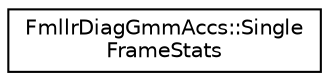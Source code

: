 digraph "Graphical Class Hierarchy"
{
  edge [fontname="Helvetica",fontsize="10",labelfontname="Helvetica",labelfontsize="10"];
  node [fontname="Helvetica",fontsize="10",shape=record];
  rankdir="LR";
  Node0 [label="FmllrDiagGmmAccs::Single\lFrameStats",height=0.2,width=0.4,color="black", fillcolor="white", style="filled",URL="$structkaldi_1_1FmllrDiagGmmAccs_1_1SingleFrameStats.html"];
}
